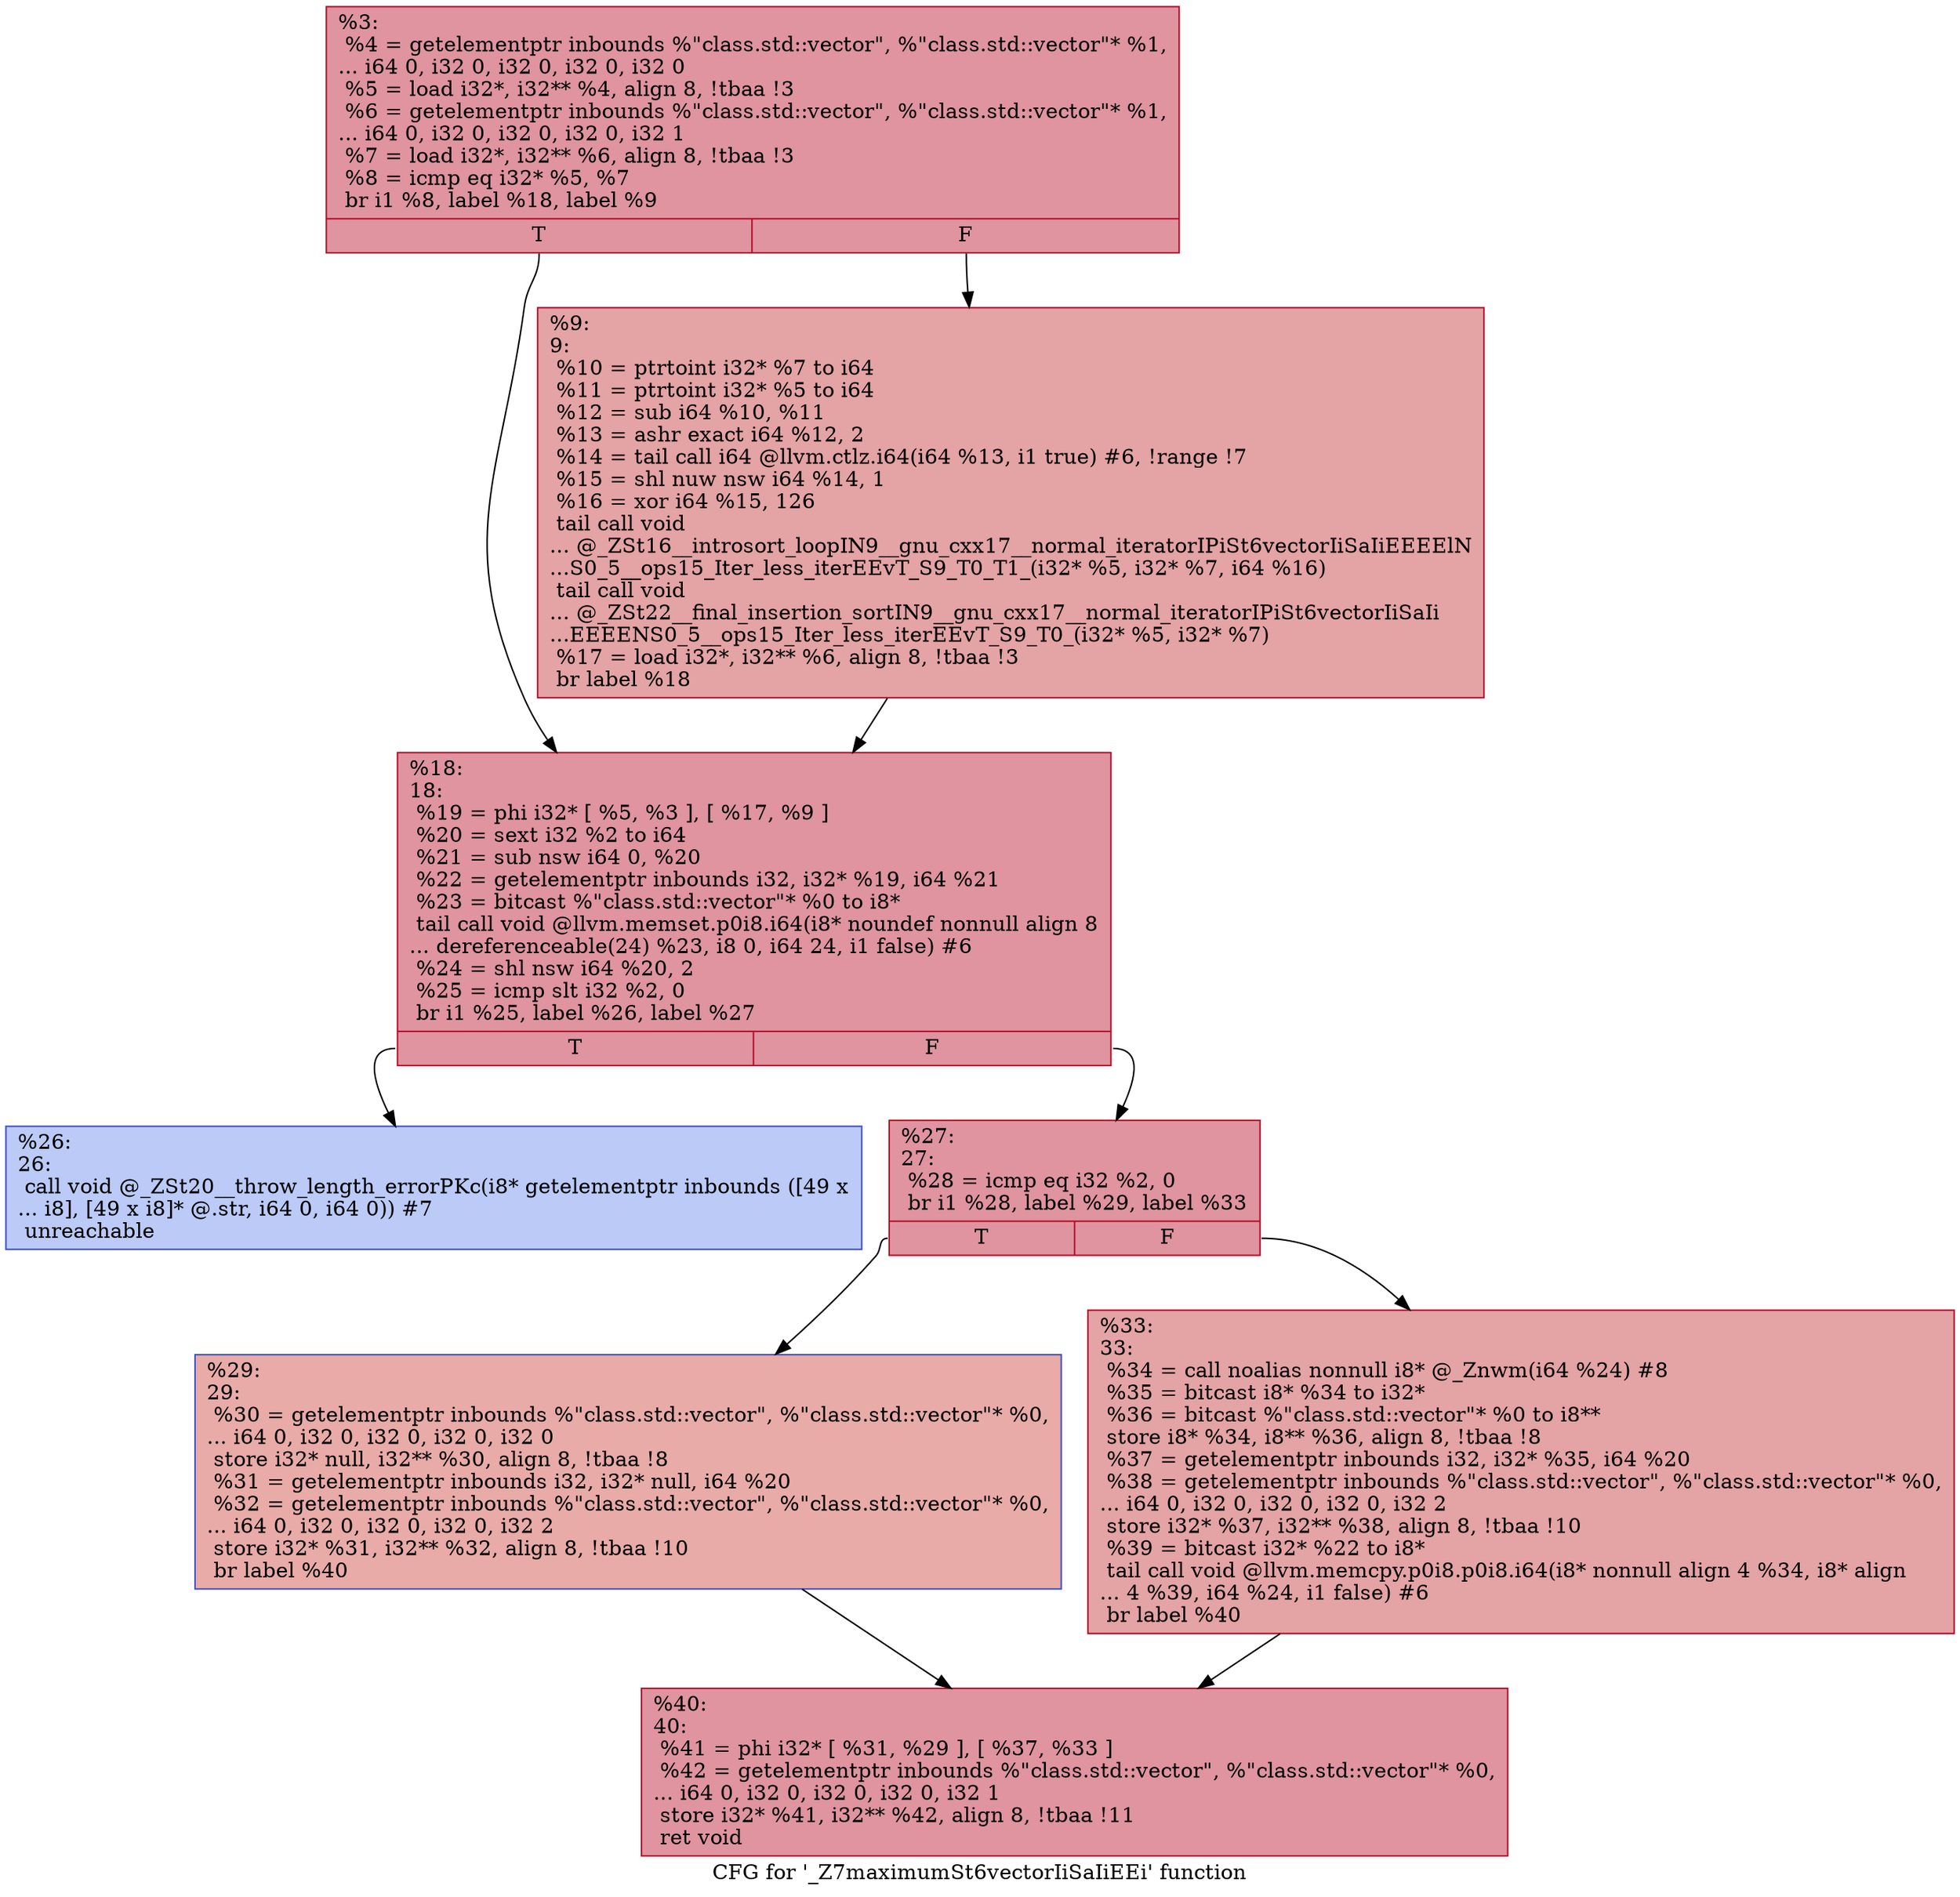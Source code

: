 digraph "CFG for '_Z7maximumSt6vectorIiSaIiEEi' function" {
	label="CFG for '_Z7maximumSt6vectorIiSaIiEEi' function";

	Node0x56163fc30570 [shape=record,color="#b70d28ff", style=filled, fillcolor="#b70d2870",label="{%3:\l  %4 = getelementptr inbounds %\"class.std::vector\", %\"class.std::vector\"* %1,\l... i64 0, i32 0, i32 0, i32 0, i32 0\l  %5 = load i32*, i32** %4, align 8, !tbaa !3\l  %6 = getelementptr inbounds %\"class.std::vector\", %\"class.std::vector\"* %1,\l... i64 0, i32 0, i32 0, i32 0, i32 1\l  %7 = load i32*, i32** %6, align 8, !tbaa !3\l  %8 = icmp eq i32* %5, %7\l  br i1 %8, label %18, label %9\l|{<s0>T|<s1>F}}"];
	Node0x56163fc30570:s0 -> Node0x56163fc30d60;
	Node0x56163fc30570:s1 -> Node0x56163fc321f0;
	Node0x56163fc321f0 [shape=record,color="#b70d28ff", style=filled, fillcolor="#c32e3170",label="{%9:\l9:                                                \l  %10 = ptrtoint i32* %7 to i64\l  %11 = ptrtoint i32* %5 to i64\l  %12 = sub i64 %10, %11\l  %13 = ashr exact i64 %12, 2\l  %14 = tail call i64 @llvm.ctlz.i64(i64 %13, i1 true) #6, !range !7\l  %15 = shl nuw nsw i64 %14, 1\l  %16 = xor i64 %15, 126\l  tail call void\l... @_ZSt16__introsort_loopIN9__gnu_cxx17__normal_iteratorIPiSt6vectorIiSaIiEEEElN\l...S0_5__ops15_Iter_less_iterEEvT_S9_T0_T1_(i32* %5, i32* %7, i64 %16)\l  tail call void\l... @_ZSt22__final_insertion_sortIN9__gnu_cxx17__normal_iteratorIPiSt6vectorIiSaIi\l...EEEENS0_5__ops15_Iter_less_iterEEvT_S9_T0_(i32* %5, i32* %7)\l  %17 = load i32*, i32** %6, align 8, !tbaa !3\l  br label %18\l}"];
	Node0x56163fc321f0 -> Node0x56163fc30d60;
	Node0x56163fc30d60 [shape=record,color="#b70d28ff", style=filled, fillcolor="#b70d2870",label="{%18:\l18:                                               \l  %19 = phi i32* [ %5, %3 ], [ %17, %9 ]\l  %20 = sext i32 %2 to i64\l  %21 = sub nsw i64 0, %20\l  %22 = getelementptr inbounds i32, i32* %19, i64 %21\l  %23 = bitcast %\"class.std::vector\"* %0 to i8*\l  tail call void @llvm.memset.p0i8.i64(i8* noundef nonnull align 8\l... dereferenceable(24) %23, i8 0, i64 24, i1 false) #6\l  %24 = shl nsw i64 %20, 2\l  %25 = icmp slt i32 %2, 0\l  br i1 %25, label %26, label %27\l|{<s0>T|<s1>F}}"];
	Node0x56163fc30d60:s0 -> Node0x56163fc33760;
	Node0x56163fc30d60:s1 -> Node0x56163fc337b0;
	Node0x56163fc33760 [shape=record,color="#3d50c3ff", style=filled, fillcolor="#6687ed70",label="{%26:\l26:                                               \l  call void @_ZSt20__throw_length_errorPKc(i8* getelementptr inbounds ([49 x\l... i8], [49 x i8]* @.str, i64 0, i64 0)) #7\l  unreachable\l}"];
	Node0x56163fc337b0 [shape=record,color="#b70d28ff", style=filled, fillcolor="#b70d2870",label="{%27:\l27:                                               \l  %28 = icmp eq i32 %2, 0\l  br i1 %28, label %29, label %33\l|{<s0>T|<s1>F}}"];
	Node0x56163fc337b0:s0 -> Node0x56163fc33cc0;
	Node0x56163fc337b0:s1 -> Node0x56163fc33d10;
	Node0x56163fc33cc0 [shape=record,color="#3d50c3ff", style=filled, fillcolor="#cc403a70",label="{%29:\l29:                                               \l  %30 = getelementptr inbounds %\"class.std::vector\", %\"class.std::vector\"* %0,\l... i64 0, i32 0, i32 0, i32 0, i32 0\l  store i32* null, i32** %30, align 8, !tbaa !8\l  %31 = getelementptr inbounds i32, i32* null, i64 %20\l  %32 = getelementptr inbounds %\"class.std::vector\", %\"class.std::vector\"* %0,\l... i64 0, i32 0, i32 0, i32 0, i32 2\l  store i32* %31, i32** %32, align 8, !tbaa !10\l  br label %40\l}"];
	Node0x56163fc33cc0 -> Node0x56163fc345a0;
	Node0x56163fc33d10 [shape=record,color="#b70d28ff", style=filled, fillcolor="#c32e3170",label="{%33:\l33:                                               \l  %34 = call noalias nonnull i8* @_Znwm(i64 %24) #8\l  %35 = bitcast i8* %34 to i32*\l  %36 = bitcast %\"class.std::vector\"* %0 to i8**\l  store i8* %34, i8** %36, align 8, !tbaa !8\l  %37 = getelementptr inbounds i32, i32* %35, i64 %20\l  %38 = getelementptr inbounds %\"class.std::vector\", %\"class.std::vector\"* %0,\l... i64 0, i32 0, i32 0, i32 0, i32 2\l  store i32* %37, i32** %38, align 8, !tbaa !10\l  %39 = bitcast i32* %22 to i8*\l  tail call void @llvm.memcpy.p0i8.p0i8.i64(i8* nonnull align 4 %34, i8* align\l... 4 %39, i64 %24, i1 false) #6\l  br label %40\l}"];
	Node0x56163fc33d10 -> Node0x56163fc345a0;
	Node0x56163fc345a0 [shape=record,color="#b70d28ff", style=filled, fillcolor="#b70d2870",label="{%40:\l40:                                               \l  %41 = phi i32* [ %31, %29 ], [ %37, %33 ]\l  %42 = getelementptr inbounds %\"class.std::vector\", %\"class.std::vector\"* %0,\l... i64 0, i32 0, i32 0, i32 0, i32 1\l  store i32* %41, i32** %42, align 8, !tbaa !11\l  ret void\l}"];
}
